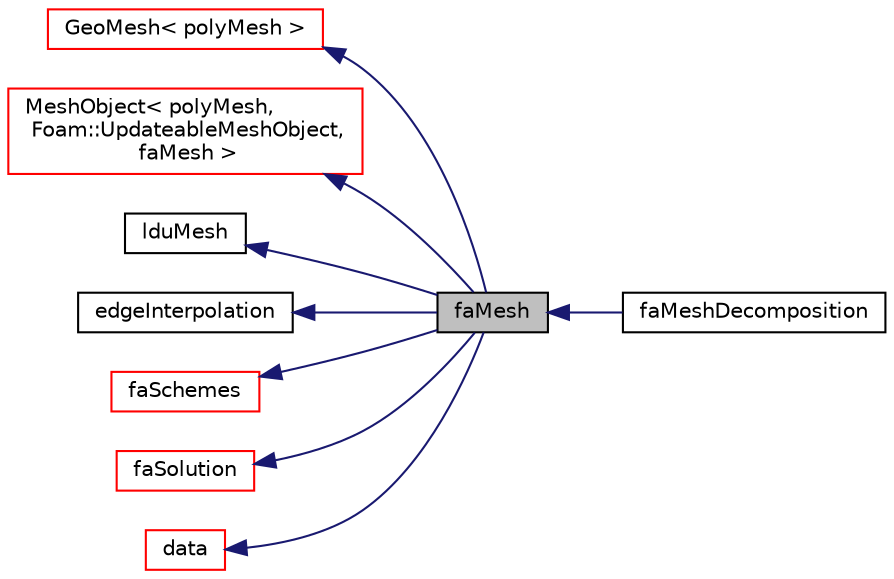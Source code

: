 digraph "faMesh"
{
  bgcolor="transparent";
  edge [fontname="Helvetica",fontsize="10",labelfontname="Helvetica",labelfontsize="10"];
  node [fontname="Helvetica",fontsize="10",shape=record];
  rankdir="LR";
  Node1 [label="faMesh",height=0.2,width=0.4,color="black", fillcolor="grey75", style="filled" fontcolor="black"];
  Node2 -> Node1 [dir="back",color="midnightblue",fontsize="10",style="solid",fontname="Helvetica"];
  Node2 [label="GeoMesh\< polyMesh \>",height=0.2,width=0.4,color="red",URL="$classFoam_1_1GeoMesh.html"];
  Node3 -> Node1 [dir="back",color="midnightblue",fontsize="10",style="solid",fontname="Helvetica"];
  Node3 [label="MeshObject\< polyMesh,\l Foam::UpdateableMeshObject,\l faMesh \>",height=0.2,width=0.4,color="red",URL="$classFoam_1_1MeshObject.html"];
  Node4 -> Node1 [dir="back",color="midnightblue",fontsize="10",style="solid",fontname="Helvetica"];
  Node4 [label="lduMesh",height=0.2,width=0.4,color="black",URL="$classFoam_1_1lduMesh.html",tooltip="Abstract base class for meshes which provide LDU addressing for the construction of lduMatrix and LDU..."];
  Node5 -> Node1 [dir="back",color="midnightblue",fontsize="10",style="solid",fontname="Helvetica"];
  Node5 [label="edgeInterpolation",height=0.2,width=0.4,color="black",URL="$classFoam_1_1edgeInterpolation.html",tooltip="Face to edge interpolation scheme. Included in faMesh. "];
  Node6 -> Node1 [dir="back",color="midnightblue",fontsize="10",style="solid",fontname="Helvetica"];
  Node6 [label="faSchemes",height=0.2,width=0.4,color="red",URL="$classFoam_1_1faSchemes.html",tooltip="Selector class for finite area differencing schemes. faMesh is derived from faShemes so that all fiel..."];
  Node7 -> Node1 [dir="back",color="midnightblue",fontsize="10",style="solid",fontname="Helvetica"];
  Node7 [label="faSolution",height=0.2,width=0.4,color="red",URL="$classFoam_1_1faSolution.html",tooltip="Selector class for finite area solution. faMesh is derived from faSolution so that all fields have ac..."];
  Node8 -> Node1 [dir="back",color="midnightblue",fontsize="10",style="solid",fontname="Helvetica"];
  Node8 [label="data",height=0.2,width=0.4,color="red",URL="$classFoam_1_1data.html",tooltip="Database for solution data, solver performance and other reduced data. "];
  Node1 -> Node9 [dir="back",color="midnightblue",fontsize="10",style="solid",fontname="Helvetica"];
  Node9 [label="faMeshDecomposition",height=0.2,width=0.4,color="black",URL="$classFoam_1_1faMeshDecomposition.html",tooltip="Automatic faMesh decomposition class. "];
}

